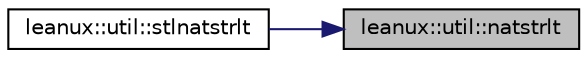 digraph "leanux::util::natstrlt"
{
 // LATEX_PDF_SIZE
  bgcolor="transparent";
  edge [fontname="Helvetica",fontsize="10",labelfontname="Helvetica",labelfontsize="10"];
  node [fontname="Helvetica",fontsize="10",shape=record];
  rankdir="RL";
  Node1 [label="leanux::util::natstrlt",height=0.2,width=0.4,color="black", fillcolor="grey75", style="filled", fontcolor="black",tooltip="STL natural less-than string compare."];
  Node1 -> Node2 [dir="back",color="midnightblue",fontsize="10",style="solid",fontname="Helvetica"];
  Node2 [label="leanux::util::stlnatstrlt",height=0.2,width=0.4,color="black",URL="$namespaceleanux_1_1util.html#a3e3160bdfc1156af65b2ecf80b187f95",tooltip="STL natural less-than std::string compare."];
}
